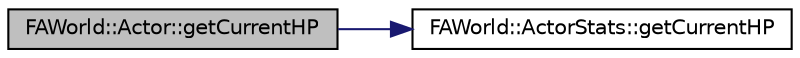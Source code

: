 digraph G
{
  edge [fontname="Helvetica",fontsize="10",labelfontname="Helvetica",labelfontsize="10"];
  node [fontname="Helvetica",fontsize="10",shape=record];
  rankdir="LR";
  Node1 [label="FAWorld::Actor::getCurrentHP",height=0.2,width=0.4,color="black", fillcolor="grey75", style="filled" fontcolor="black"];
  Node1 -> Node2 [color="midnightblue",fontsize="10",style="solid",fontname="Helvetica"];
  Node2 [label="FAWorld::ActorStats::getCurrentHP",height=0.2,width=0.4,color="black", fillcolor="white", style="filled",URL="$class_f_a_world_1_1_actor_stats.html#a9ef9d7f0ab086d8a3964968b53bc5852"];
}
